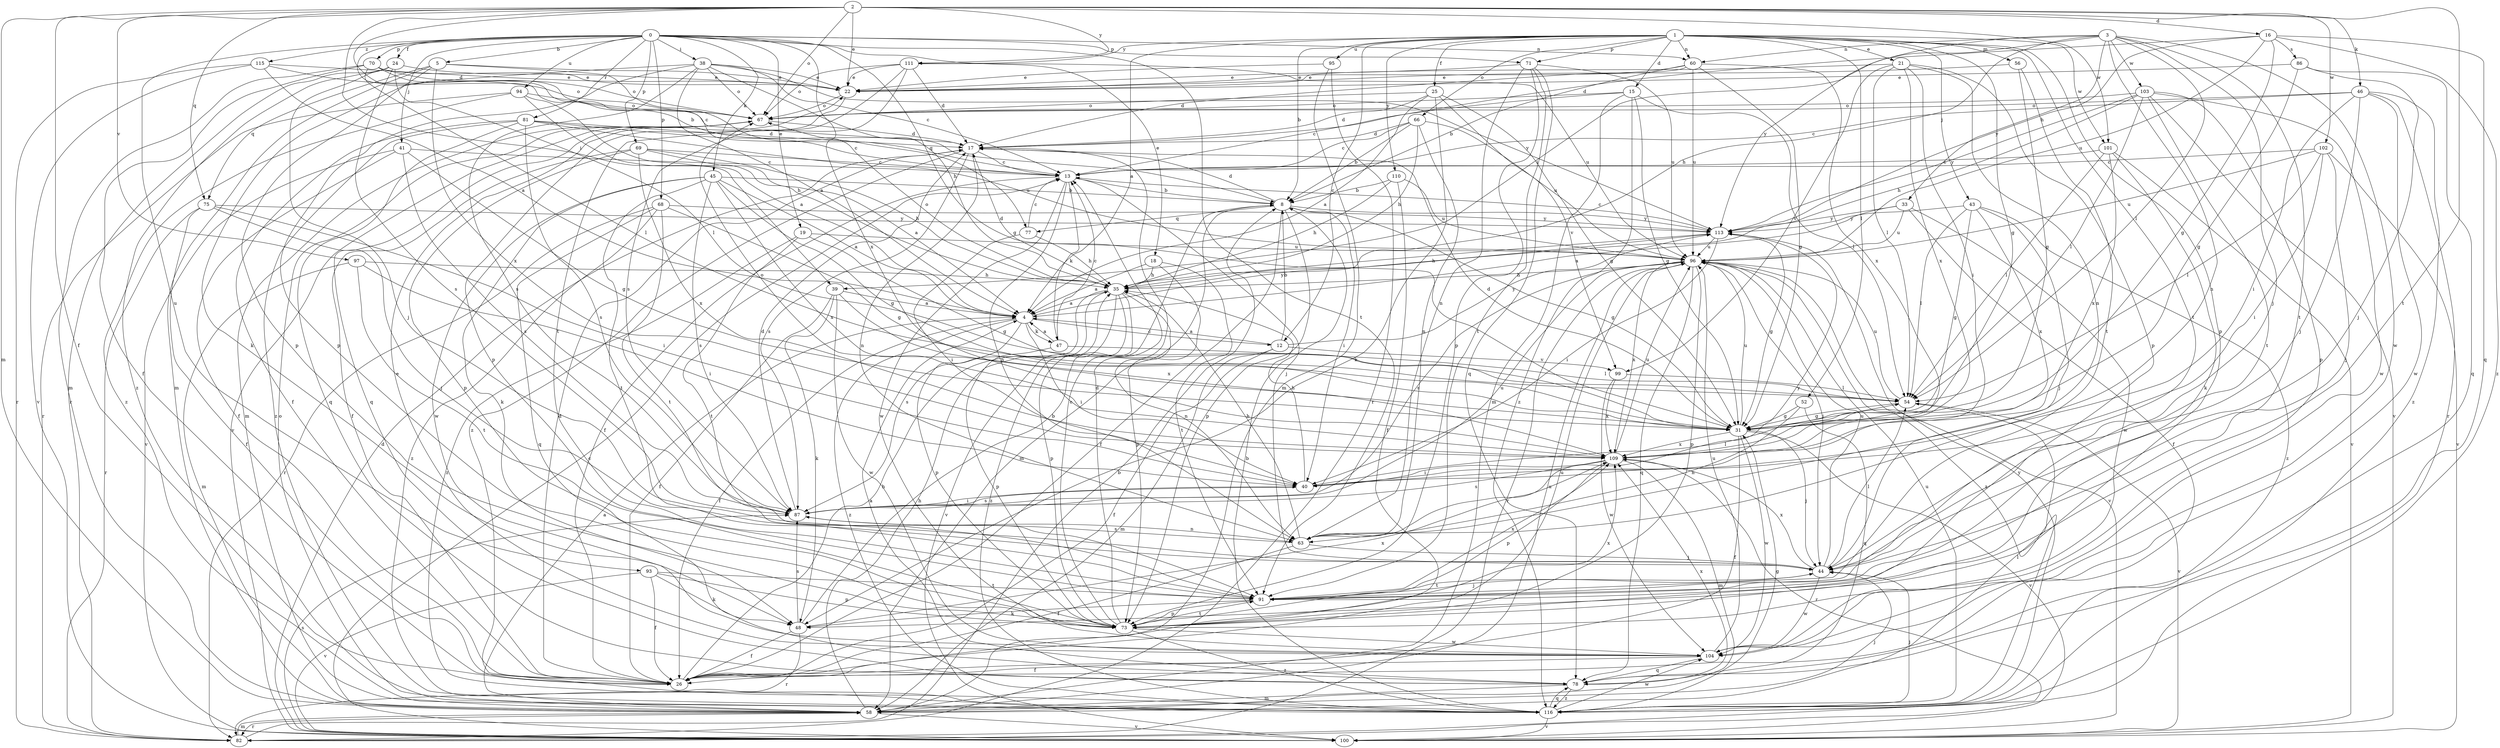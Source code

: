 strict digraph  {
0;
1;
2;
3;
4;
5;
8;
12;
13;
15;
16;
17;
18;
19;
21;
22;
24;
25;
26;
31;
33;
35;
38;
39;
40;
41;
43;
44;
45;
46;
47;
48;
52;
54;
56;
58;
60;
63;
66;
67;
68;
69;
70;
71;
73;
75;
77;
78;
81;
82;
86;
87;
91;
93;
94;
95;
96;
97;
99;
100;
101;
102;
103;
104;
109;
110;
111;
113;
115;
116;
0 -> 5  [label=b];
0 -> 8  [label=b];
0 -> 18  [label=e];
0 -> 19  [label=e];
0 -> 24  [label=f];
0 -> 31  [label=g];
0 -> 38  [label=i];
0 -> 41  [label=j];
0 -> 45  [label=k];
0 -> 60  [label=n];
0 -> 68  [label=p];
0 -> 69  [label=p];
0 -> 70  [label=p];
0 -> 71  [label=p];
0 -> 81  [label=r];
0 -> 91  [label=t];
0 -> 93  [label=u];
0 -> 94  [label=u];
0 -> 109  [label=x];
0 -> 115  [label=z];
1 -> 4  [label=a];
1 -> 8  [label=b];
1 -> 12  [label=c];
1 -> 15  [label=d];
1 -> 21  [label=e];
1 -> 25  [label=f];
1 -> 31  [label=g];
1 -> 43  [label=j];
1 -> 52  [label=l];
1 -> 56  [label=m];
1 -> 60  [label=n];
1 -> 66  [label=o];
1 -> 71  [label=p];
1 -> 73  [label=p];
1 -> 91  [label=t];
1 -> 95  [label=u];
1 -> 101  [label=w];
1 -> 110  [label=y];
1 -> 111  [label=y];
2 -> 16  [label=d];
2 -> 17  [label=d];
2 -> 22  [label=e];
2 -> 26  [label=f];
2 -> 39  [label=i];
2 -> 46  [label=k];
2 -> 58  [label=m];
2 -> 67  [label=o];
2 -> 75  [label=q];
2 -> 91  [label=t];
2 -> 97  [label=v];
2 -> 101  [label=w];
2 -> 102  [label=w];
2 -> 111  [label=y];
3 -> 33  [label=h];
3 -> 35  [label=h];
3 -> 39  [label=i];
3 -> 44  [label=j];
3 -> 54  [label=l];
3 -> 60  [label=n];
3 -> 63  [label=n];
3 -> 91  [label=t];
3 -> 103  [label=w];
3 -> 104  [label=w];
3 -> 113  [label=y];
4 -> 12  [label=c];
4 -> 26  [label=f];
4 -> 40  [label=i];
4 -> 47  [label=k];
4 -> 73  [label=p];
4 -> 113  [label=y];
4 -> 116  [label=z];
5 -> 22  [label=e];
5 -> 58  [label=m];
5 -> 73  [label=p];
5 -> 75  [label=q];
5 -> 77  [label=q];
5 -> 109  [label=x];
8 -> 17  [label=d];
8 -> 26  [label=f];
8 -> 31  [label=g];
8 -> 40  [label=i];
8 -> 58  [label=m];
8 -> 73  [label=p];
8 -> 77  [label=q];
8 -> 113  [label=y];
12 -> 4  [label=a];
12 -> 8  [label=b];
12 -> 26  [label=f];
12 -> 58  [label=m];
12 -> 99  [label=v];
12 -> 113  [label=y];
13 -> 8  [label=b];
13 -> 26  [label=f];
13 -> 44  [label=j];
13 -> 47  [label=k];
13 -> 63  [label=n];
13 -> 104  [label=w];
15 -> 13  [label=c];
15 -> 31  [label=g];
15 -> 54  [label=l];
15 -> 58  [label=m];
15 -> 67  [label=o];
15 -> 116  [label=z];
16 -> 17  [label=d];
16 -> 31  [label=g];
16 -> 78  [label=q];
16 -> 86  [label=s];
16 -> 96  [label=u];
16 -> 113  [label=y];
16 -> 116  [label=z];
17 -> 13  [label=c];
17 -> 63  [label=n];
17 -> 87  [label=s];
17 -> 116  [label=z];
18 -> 4  [label=a];
18 -> 35  [label=h];
18 -> 73  [label=p];
18 -> 91  [label=t];
19 -> 31  [label=g];
19 -> 91  [label=t];
19 -> 96  [label=u];
19 -> 116  [label=z];
21 -> 22  [label=e];
21 -> 40  [label=i];
21 -> 54  [label=l];
21 -> 63  [label=n];
21 -> 73  [label=p];
21 -> 99  [label=v];
21 -> 109  [label=x];
22 -> 67  [label=o];
22 -> 73  [label=p];
24 -> 22  [label=e];
24 -> 44  [label=j];
24 -> 54  [label=l];
24 -> 82  [label=r];
24 -> 87  [label=s];
24 -> 116  [label=z];
25 -> 4  [label=a];
25 -> 17  [label=d];
25 -> 31  [label=g];
25 -> 48  [label=k];
25 -> 67  [label=o];
25 -> 99  [label=v];
26 -> 17  [label=d];
26 -> 35  [label=h];
26 -> 96  [label=u];
31 -> 17  [label=d];
31 -> 26  [label=f];
31 -> 44  [label=j];
31 -> 67  [label=o];
31 -> 96  [label=u];
31 -> 100  [label=v];
31 -> 104  [label=w];
31 -> 109  [label=x];
33 -> 4  [label=a];
33 -> 26  [label=f];
33 -> 96  [label=u];
33 -> 104  [label=w];
33 -> 113  [label=y];
35 -> 4  [label=a];
35 -> 17  [label=d];
35 -> 63  [label=n];
35 -> 67  [label=o];
35 -> 73  [label=p];
35 -> 87  [label=s];
35 -> 100  [label=v];
35 -> 116  [label=z];
38 -> 4  [label=a];
38 -> 13  [label=c];
38 -> 22  [label=e];
38 -> 35  [label=h];
38 -> 48  [label=k];
38 -> 67  [label=o];
38 -> 73  [label=p];
38 -> 87  [label=s];
38 -> 113  [label=y];
39 -> 4  [label=a];
39 -> 26  [label=f];
39 -> 48  [label=k];
39 -> 104  [label=w];
39 -> 109  [label=x];
40 -> 35  [label=h];
40 -> 54  [label=l];
40 -> 87  [label=s];
41 -> 13  [label=c];
41 -> 26  [label=f];
41 -> 31  [label=g];
41 -> 87  [label=s];
41 -> 100  [label=v];
43 -> 31  [label=g];
43 -> 44  [label=j];
43 -> 54  [label=l];
43 -> 109  [label=x];
43 -> 113  [label=y];
43 -> 116  [label=z];
44 -> 54  [label=l];
44 -> 91  [label=t];
44 -> 96  [label=u];
44 -> 104  [label=w];
44 -> 109  [label=x];
45 -> 4  [label=a];
45 -> 8  [label=b];
45 -> 31  [label=g];
45 -> 48  [label=k];
45 -> 87  [label=s];
45 -> 91  [label=t];
45 -> 104  [label=w];
45 -> 109  [label=x];
46 -> 13  [label=c];
46 -> 40  [label=i];
46 -> 44  [label=j];
46 -> 67  [label=o];
46 -> 82  [label=r];
46 -> 104  [label=w];
46 -> 116  [label=z];
47 -> 4  [label=a];
47 -> 13  [label=c];
47 -> 54  [label=l];
47 -> 73  [label=p];
48 -> 8  [label=b];
48 -> 26  [label=f];
48 -> 82  [label=r];
48 -> 87  [label=s];
48 -> 109  [label=x];
52 -> 31  [label=g];
52 -> 63  [label=n];
52 -> 78  [label=q];
54 -> 31  [label=g];
54 -> 96  [label=u];
54 -> 100  [label=v];
56 -> 22  [label=e];
56 -> 31  [label=g];
56 -> 91  [label=t];
58 -> 4  [label=a];
58 -> 35  [label=h];
58 -> 44  [label=j];
58 -> 54  [label=l];
58 -> 67  [label=o];
58 -> 82  [label=r];
58 -> 96  [label=u];
58 -> 100  [label=v];
60 -> 8  [label=b];
60 -> 17  [label=d];
60 -> 22  [label=e];
60 -> 31  [label=g];
60 -> 96  [label=u];
60 -> 109  [label=x];
63 -> 26  [label=f];
63 -> 35  [label=h];
63 -> 44  [label=j];
63 -> 87  [label=s];
63 -> 113  [label=y];
66 -> 8  [label=b];
66 -> 13  [label=c];
66 -> 17  [label=d];
66 -> 35  [label=h];
66 -> 63  [label=n];
66 -> 96  [label=u];
67 -> 17  [label=d];
67 -> 58  [label=m];
67 -> 78  [label=q];
67 -> 100  [label=v];
68 -> 31  [label=g];
68 -> 78  [label=q];
68 -> 82  [label=r];
68 -> 91  [label=t];
68 -> 113  [label=y];
68 -> 116  [label=z];
69 -> 4  [label=a];
69 -> 13  [label=c];
69 -> 26  [label=f];
69 -> 35  [label=h];
69 -> 73  [label=p];
69 -> 109  [label=x];
70 -> 13  [label=c];
70 -> 22  [label=e];
70 -> 26  [label=f];
70 -> 54  [label=l];
70 -> 58  [label=m];
70 -> 67  [label=o];
71 -> 22  [label=e];
71 -> 63  [label=n];
71 -> 73  [label=p];
71 -> 78  [label=q];
71 -> 91  [label=t];
71 -> 96  [label=u];
73 -> 13  [label=c];
73 -> 17  [label=d];
73 -> 91  [label=t];
73 -> 104  [label=w];
73 -> 109  [label=x];
73 -> 116  [label=z];
75 -> 26  [label=f];
75 -> 40  [label=i];
75 -> 44  [label=j];
75 -> 82  [label=r];
75 -> 113  [label=y];
77 -> 13  [label=c];
77 -> 35  [label=h];
77 -> 40  [label=i];
78 -> 4  [label=a];
78 -> 58  [label=m];
78 -> 109  [label=x];
78 -> 116  [label=z];
81 -> 13  [label=c];
81 -> 17  [label=d];
81 -> 26  [label=f];
81 -> 78  [label=q];
81 -> 87  [label=s];
81 -> 96  [label=u];
81 -> 116  [label=z];
82 -> 8  [label=b];
82 -> 58  [label=m];
86 -> 22  [label=e];
86 -> 31  [label=g];
86 -> 44  [label=j];
86 -> 78  [label=q];
87 -> 17  [label=d];
87 -> 40  [label=i];
87 -> 63  [label=n];
87 -> 96  [label=u];
91 -> 44  [label=j];
91 -> 48  [label=k];
91 -> 73  [label=p];
91 -> 109  [label=x];
93 -> 26  [label=f];
93 -> 48  [label=k];
93 -> 73  [label=p];
93 -> 91  [label=t];
93 -> 100  [label=v];
94 -> 4  [label=a];
94 -> 35  [label=h];
94 -> 67  [label=o];
94 -> 82  [label=r];
94 -> 116  [label=z];
95 -> 22  [label=e];
95 -> 58  [label=m];
95 -> 82  [label=r];
96 -> 35  [label=h];
96 -> 44  [label=j];
96 -> 73  [label=p];
96 -> 78  [label=q];
96 -> 82  [label=r];
96 -> 87  [label=s];
96 -> 100  [label=v];
96 -> 109  [label=x];
96 -> 116  [label=z];
97 -> 35  [label=h];
97 -> 40  [label=i];
97 -> 58  [label=m];
97 -> 91  [label=t];
99 -> 54  [label=l];
99 -> 104  [label=w];
99 -> 109  [label=x];
100 -> 13  [label=c];
100 -> 17  [label=d];
100 -> 87  [label=s];
101 -> 13  [label=c];
101 -> 48  [label=k];
101 -> 54  [label=l];
101 -> 100  [label=v];
101 -> 109  [label=x];
102 -> 13  [label=c];
102 -> 40  [label=i];
102 -> 44  [label=j];
102 -> 54  [label=l];
102 -> 96  [label=u];
102 -> 100  [label=v];
103 -> 35  [label=h];
103 -> 54  [label=l];
103 -> 67  [label=o];
103 -> 73  [label=p];
103 -> 91  [label=t];
103 -> 100  [label=v];
103 -> 104  [label=w];
103 -> 113  [label=y];
104 -> 22  [label=e];
104 -> 26  [label=f];
104 -> 78  [label=q];
104 -> 96  [label=u];
109 -> 40  [label=i];
109 -> 58  [label=m];
109 -> 73  [label=p];
109 -> 82  [label=r];
109 -> 87  [label=s];
109 -> 96  [label=u];
110 -> 8  [label=b];
110 -> 26  [label=f];
110 -> 35  [label=h];
110 -> 96  [label=u];
111 -> 17  [label=d];
111 -> 22  [label=e];
111 -> 67  [label=o];
111 -> 87  [label=s];
111 -> 91  [label=t];
111 -> 96  [label=u];
113 -> 13  [label=c];
113 -> 31  [label=g];
113 -> 35  [label=h];
113 -> 40  [label=i];
113 -> 96  [label=u];
115 -> 4  [label=a];
115 -> 22  [label=e];
115 -> 67  [label=o];
115 -> 82  [label=r];
115 -> 100  [label=v];
116 -> 8  [label=b];
116 -> 31  [label=g];
116 -> 44  [label=j];
116 -> 78  [label=q];
116 -> 96  [label=u];
116 -> 100  [label=v];
116 -> 104  [label=w];
116 -> 113  [label=y];
}
